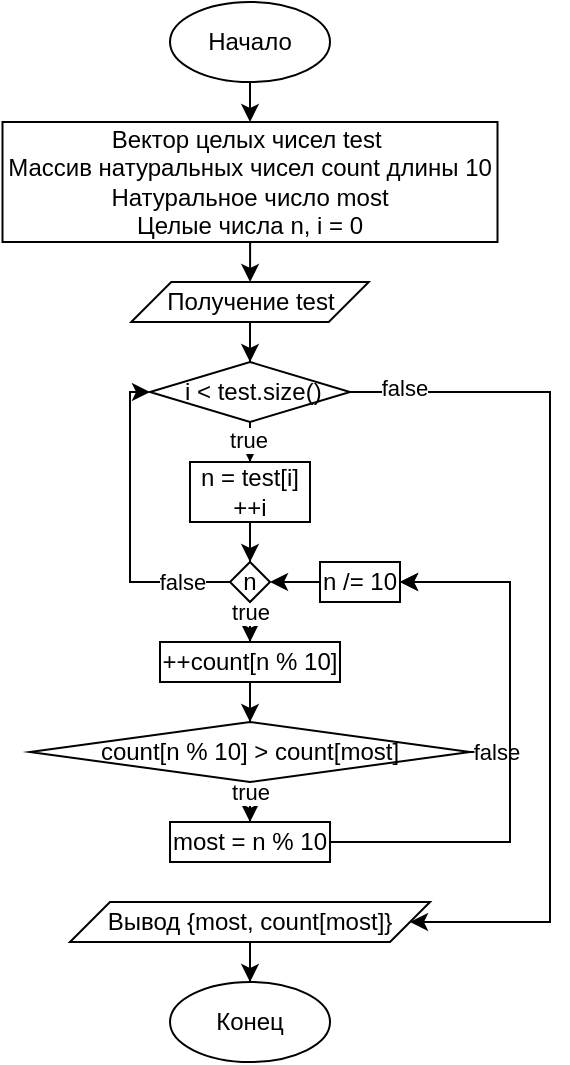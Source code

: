 <mxfile version="14.3.0" type="device"><diagram id="rqQzgaqE5HwuQP4C6qzI" name="Page-1"><mxGraphModel dx="872" dy="507" grid="1" gridSize="10" guides="1" tooltips="1" connect="1" arrows="1" fold="1" page="1" pageScale="1" pageWidth="827" pageHeight="1169" math="0" shadow="0"><root><mxCell id="0"/><mxCell id="1" parent="0"/><mxCell id="X6TsaH43rsw3EuDzbanR-41" style="edgeStyle=orthogonalEdgeStyle;rounded=0;orthogonalLoop=1;jettySize=auto;html=1;" edge="1" parent="1" source="X6TsaH43rsw3EuDzbanR-42"><mxGeometry relative="1" as="geometry"><mxPoint x="350" y="140" as="targetPoint"/></mxGeometry></mxCell><mxCell id="X6TsaH43rsw3EuDzbanR-42" value="Начало" style="ellipse;whiteSpace=wrap;html=1;" vertex="1" parent="1"><mxGeometry x="310" y="80" width="80" height="40" as="geometry"/></mxCell><mxCell id="X6TsaH43rsw3EuDzbanR-45" value="Конец" style="ellipse;whiteSpace=wrap;html=1;" vertex="1" parent="1"><mxGeometry x="310.01" y="570" width="80" height="40" as="geometry"/></mxCell><mxCell id="X6TsaH43rsw3EuDzbanR-153" style="edgeStyle=orthogonalEdgeStyle;rounded=0;orthogonalLoop=1;jettySize=auto;html=1;" edge="1" parent="1" source="X6TsaH43rsw3EuDzbanR-141" target="X6TsaH43rsw3EuDzbanR-142"><mxGeometry relative="1" as="geometry"/></mxCell><mxCell id="X6TsaH43rsw3EuDzbanR-141" value="Вектор целых чисел test&amp;nbsp;&lt;br&gt;Массив натуральных чисел count длины 10&lt;br&gt;Натуральное число most&lt;br&gt;Целые числа n, i = 0" style="rounded=0;whiteSpace=wrap;html=1;" vertex="1" parent="1"><mxGeometry x="226.25" y="140" width="247.5" height="60" as="geometry"/></mxCell><mxCell id="X6TsaH43rsw3EuDzbanR-155" style="edgeStyle=orthogonalEdgeStyle;rounded=0;orthogonalLoop=1;jettySize=auto;html=1;" edge="1" parent="1" source="X6TsaH43rsw3EuDzbanR-142" target="X6TsaH43rsw3EuDzbanR-154"><mxGeometry relative="1" as="geometry"/></mxCell><mxCell id="X6TsaH43rsw3EuDzbanR-142" value="Получение test" style="shape=parallelogram;perimeter=parallelogramPerimeter;whiteSpace=wrap;html=1;fixedSize=1;" vertex="1" parent="1"><mxGeometry x="290.63" y="220" width="118.75" height="20" as="geometry"/></mxCell><mxCell id="X6TsaH43rsw3EuDzbanR-157" style="edgeStyle=orthogonalEdgeStyle;rounded=0;orthogonalLoop=1;jettySize=auto;html=1;" edge="1" parent="1" source="X6TsaH43rsw3EuDzbanR-154" target="X6TsaH43rsw3EuDzbanR-156"><mxGeometry relative="1" as="geometry"/></mxCell><mxCell id="X6TsaH43rsw3EuDzbanR-181" value="true" style="edgeLabel;html=1;align=center;verticalAlign=middle;resizable=0;points=[];" vertex="1" connectable="0" parent="X6TsaH43rsw3EuDzbanR-157"><mxGeometry x="0.609" y="-1" relative="1" as="geometry"><mxPoint as="offset"/></mxGeometry></mxCell><mxCell id="X6TsaH43rsw3EuDzbanR-182" style="edgeStyle=orthogonalEdgeStyle;rounded=0;orthogonalLoop=1;jettySize=auto;html=1;entryX=1;entryY=0.5;entryDx=0;entryDy=0;" edge="1" parent="1" source="X6TsaH43rsw3EuDzbanR-154" target="X6TsaH43rsw3EuDzbanR-184"><mxGeometry relative="1" as="geometry"><Array as="points"><mxPoint x="500" y="275"/><mxPoint x="500" y="540"/></Array></mxGeometry></mxCell><mxCell id="X6TsaH43rsw3EuDzbanR-183" value="false" style="edgeLabel;html=1;align=center;verticalAlign=middle;resizable=0;points=[];" vertex="1" connectable="0" parent="X6TsaH43rsw3EuDzbanR-182"><mxGeometry x="-0.879" y="2" relative="1" as="geometry"><mxPoint as="offset"/></mxGeometry></mxCell><mxCell id="X6TsaH43rsw3EuDzbanR-154" value="&amp;nbsp;i &amp;lt; test.size()" style="rhombus;whiteSpace=wrap;html=1;" vertex="1" parent="1"><mxGeometry x="300" y="260" width="100" height="30" as="geometry"/></mxCell><mxCell id="X6TsaH43rsw3EuDzbanR-160" style="edgeStyle=orthogonalEdgeStyle;rounded=0;orthogonalLoop=1;jettySize=auto;html=1;" edge="1" parent="1" source="X6TsaH43rsw3EuDzbanR-156" target="X6TsaH43rsw3EuDzbanR-158"><mxGeometry relative="1" as="geometry"/></mxCell><mxCell id="X6TsaH43rsw3EuDzbanR-156" value="n = test[i]&lt;br&gt;++i" style="rounded=0;whiteSpace=wrap;html=1;" vertex="1" parent="1"><mxGeometry x="320" y="310" width="60" height="30" as="geometry"/></mxCell><mxCell id="X6TsaH43rsw3EuDzbanR-164" style="edgeStyle=orthogonalEdgeStyle;rounded=0;orthogonalLoop=1;jettySize=auto;html=1;" edge="1" parent="1" source="X6TsaH43rsw3EuDzbanR-158" target="X6TsaH43rsw3EuDzbanR-163"><mxGeometry relative="1" as="geometry"/></mxCell><mxCell id="X6TsaH43rsw3EuDzbanR-165" value="true" style="edgeLabel;html=1;align=center;verticalAlign=middle;resizable=0;points=[];" vertex="1" connectable="0" parent="X6TsaH43rsw3EuDzbanR-164"><mxGeometry x="0.505" y="-1" relative="1" as="geometry"><mxPoint x="1" y="-0.14" as="offset"/></mxGeometry></mxCell><mxCell id="X6TsaH43rsw3EuDzbanR-168" style="edgeStyle=orthogonalEdgeStyle;rounded=0;orthogonalLoop=1;jettySize=auto;html=1;entryX=0;entryY=0.5;entryDx=0;entryDy=0;" edge="1" parent="1" source="X6TsaH43rsw3EuDzbanR-158" target="X6TsaH43rsw3EuDzbanR-154"><mxGeometry relative="1" as="geometry"><Array as="points"><mxPoint x="290" y="370"/><mxPoint x="290" y="275"/></Array></mxGeometry></mxCell><mxCell id="X6TsaH43rsw3EuDzbanR-169" value="false" style="edgeLabel;html=1;align=center;verticalAlign=middle;resizable=0;points=[];" vertex="1" connectable="0" parent="X6TsaH43rsw3EuDzbanR-168"><mxGeometry x="-0.536" y="1" relative="1" as="geometry"><mxPoint x="11.43" y="-1" as="offset"/></mxGeometry></mxCell><mxCell id="X6TsaH43rsw3EuDzbanR-158" value="n" style="rhombus;whiteSpace=wrap;html=1;" vertex="1" parent="1"><mxGeometry x="340" y="360" width="20" height="20" as="geometry"/></mxCell><mxCell id="X6TsaH43rsw3EuDzbanR-171" style="edgeStyle=orthogonalEdgeStyle;rounded=0;orthogonalLoop=1;jettySize=auto;html=1;" edge="1" parent="1" source="X6TsaH43rsw3EuDzbanR-163" target="X6TsaH43rsw3EuDzbanR-170"><mxGeometry relative="1" as="geometry"/></mxCell><mxCell id="X6TsaH43rsw3EuDzbanR-163" value="++count[n % 10]" style="rounded=0;whiteSpace=wrap;html=1;" vertex="1" parent="1"><mxGeometry x="305" y="400" width="90" height="20" as="geometry"/></mxCell><mxCell id="X6TsaH43rsw3EuDzbanR-172" style="edgeStyle=orthogonalEdgeStyle;rounded=0;orthogonalLoop=1;jettySize=auto;html=1;entryX=1;entryY=0.5;entryDx=0;entryDy=0;" edge="1" parent="1" source="X6TsaH43rsw3EuDzbanR-170" target="X6TsaH43rsw3EuDzbanR-175"><mxGeometry relative="1" as="geometry"><Array as="points"><mxPoint x="480" y="455"/><mxPoint x="480" y="370"/></Array></mxGeometry></mxCell><mxCell id="X6TsaH43rsw3EuDzbanR-174" value="false" style="edgeLabel;html=1;align=center;verticalAlign=middle;resizable=0;points=[];" vertex="1" connectable="0" parent="X6TsaH43rsw3EuDzbanR-172"><mxGeometry x="-0.956" y="1" relative="1" as="geometry"><mxPoint x="9.46" y="1" as="offset"/></mxGeometry></mxCell><mxCell id="X6TsaH43rsw3EuDzbanR-178" style="edgeStyle=orthogonalEdgeStyle;rounded=0;orthogonalLoop=1;jettySize=auto;html=1;entryX=0.5;entryY=0;entryDx=0;entryDy=0;" edge="1" parent="1" source="X6TsaH43rsw3EuDzbanR-170" target="X6TsaH43rsw3EuDzbanR-177"><mxGeometry relative="1" as="geometry"/></mxCell><mxCell id="X6TsaH43rsw3EuDzbanR-179" value="true" style="edgeLabel;html=1;align=center;verticalAlign=middle;resizable=0;points=[];" vertex="1" connectable="0" parent="X6TsaH43rsw3EuDzbanR-178"><mxGeometry x="0.49" relative="1" as="geometry"><mxPoint as="offset"/></mxGeometry></mxCell><mxCell id="X6TsaH43rsw3EuDzbanR-170" value="count[n % 10] &amp;gt; count[most]" style="rhombus;whiteSpace=wrap;html=1;" vertex="1" parent="1"><mxGeometry x="240" y="440" width="220" height="30" as="geometry"/></mxCell><mxCell id="X6TsaH43rsw3EuDzbanR-176" style="edgeStyle=orthogonalEdgeStyle;rounded=0;orthogonalLoop=1;jettySize=auto;html=1;entryX=1;entryY=0.5;entryDx=0;entryDy=0;" edge="1" parent="1" source="X6TsaH43rsw3EuDzbanR-175" target="X6TsaH43rsw3EuDzbanR-158"><mxGeometry relative="1" as="geometry"/></mxCell><mxCell id="X6TsaH43rsw3EuDzbanR-175" value="n /= 10" style="rounded=0;whiteSpace=wrap;html=1;" vertex="1" parent="1"><mxGeometry x="385" y="360" width="40" height="20" as="geometry"/></mxCell><mxCell id="X6TsaH43rsw3EuDzbanR-180" style="edgeStyle=orthogonalEdgeStyle;rounded=0;orthogonalLoop=1;jettySize=auto;html=1;entryX=1;entryY=0.5;entryDx=0;entryDy=0;" edge="1" parent="1" source="X6TsaH43rsw3EuDzbanR-177" target="X6TsaH43rsw3EuDzbanR-175"><mxGeometry relative="1" as="geometry"><Array as="points"><mxPoint x="480" y="500"/><mxPoint x="480" y="370"/></Array></mxGeometry></mxCell><mxCell id="X6TsaH43rsw3EuDzbanR-177" value="most = n % 10" style="rounded=0;whiteSpace=wrap;html=1;" vertex="1" parent="1"><mxGeometry x="310.01" y="490" width="80" height="20" as="geometry"/></mxCell><mxCell id="X6TsaH43rsw3EuDzbanR-185" style="edgeStyle=orthogonalEdgeStyle;rounded=0;orthogonalLoop=1;jettySize=auto;html=1;" edge="1" parent="1" source="X6TsaH43rsw3EuDzbanR-184" target="X6TsaH43rsw3EuDzbanR-45"><mxGeometry relative="1" as="geometry"/></mxCell><mxCell id="X6TsaH43rsw3EuDzbanR-184" value="Вывод&amp;nbsp;{most, count[most]}" style="shape=parallelogram;perimeter=parallelogramPerimeter;whiteSpace=wrap;html=1;fixedSize=1;" vertex="1" parent="1"><mxGeometry x="260" y="530" width="180" height="20" as="geometry"/></mxCell></root></mxGraphModel></diagram></mxfile>